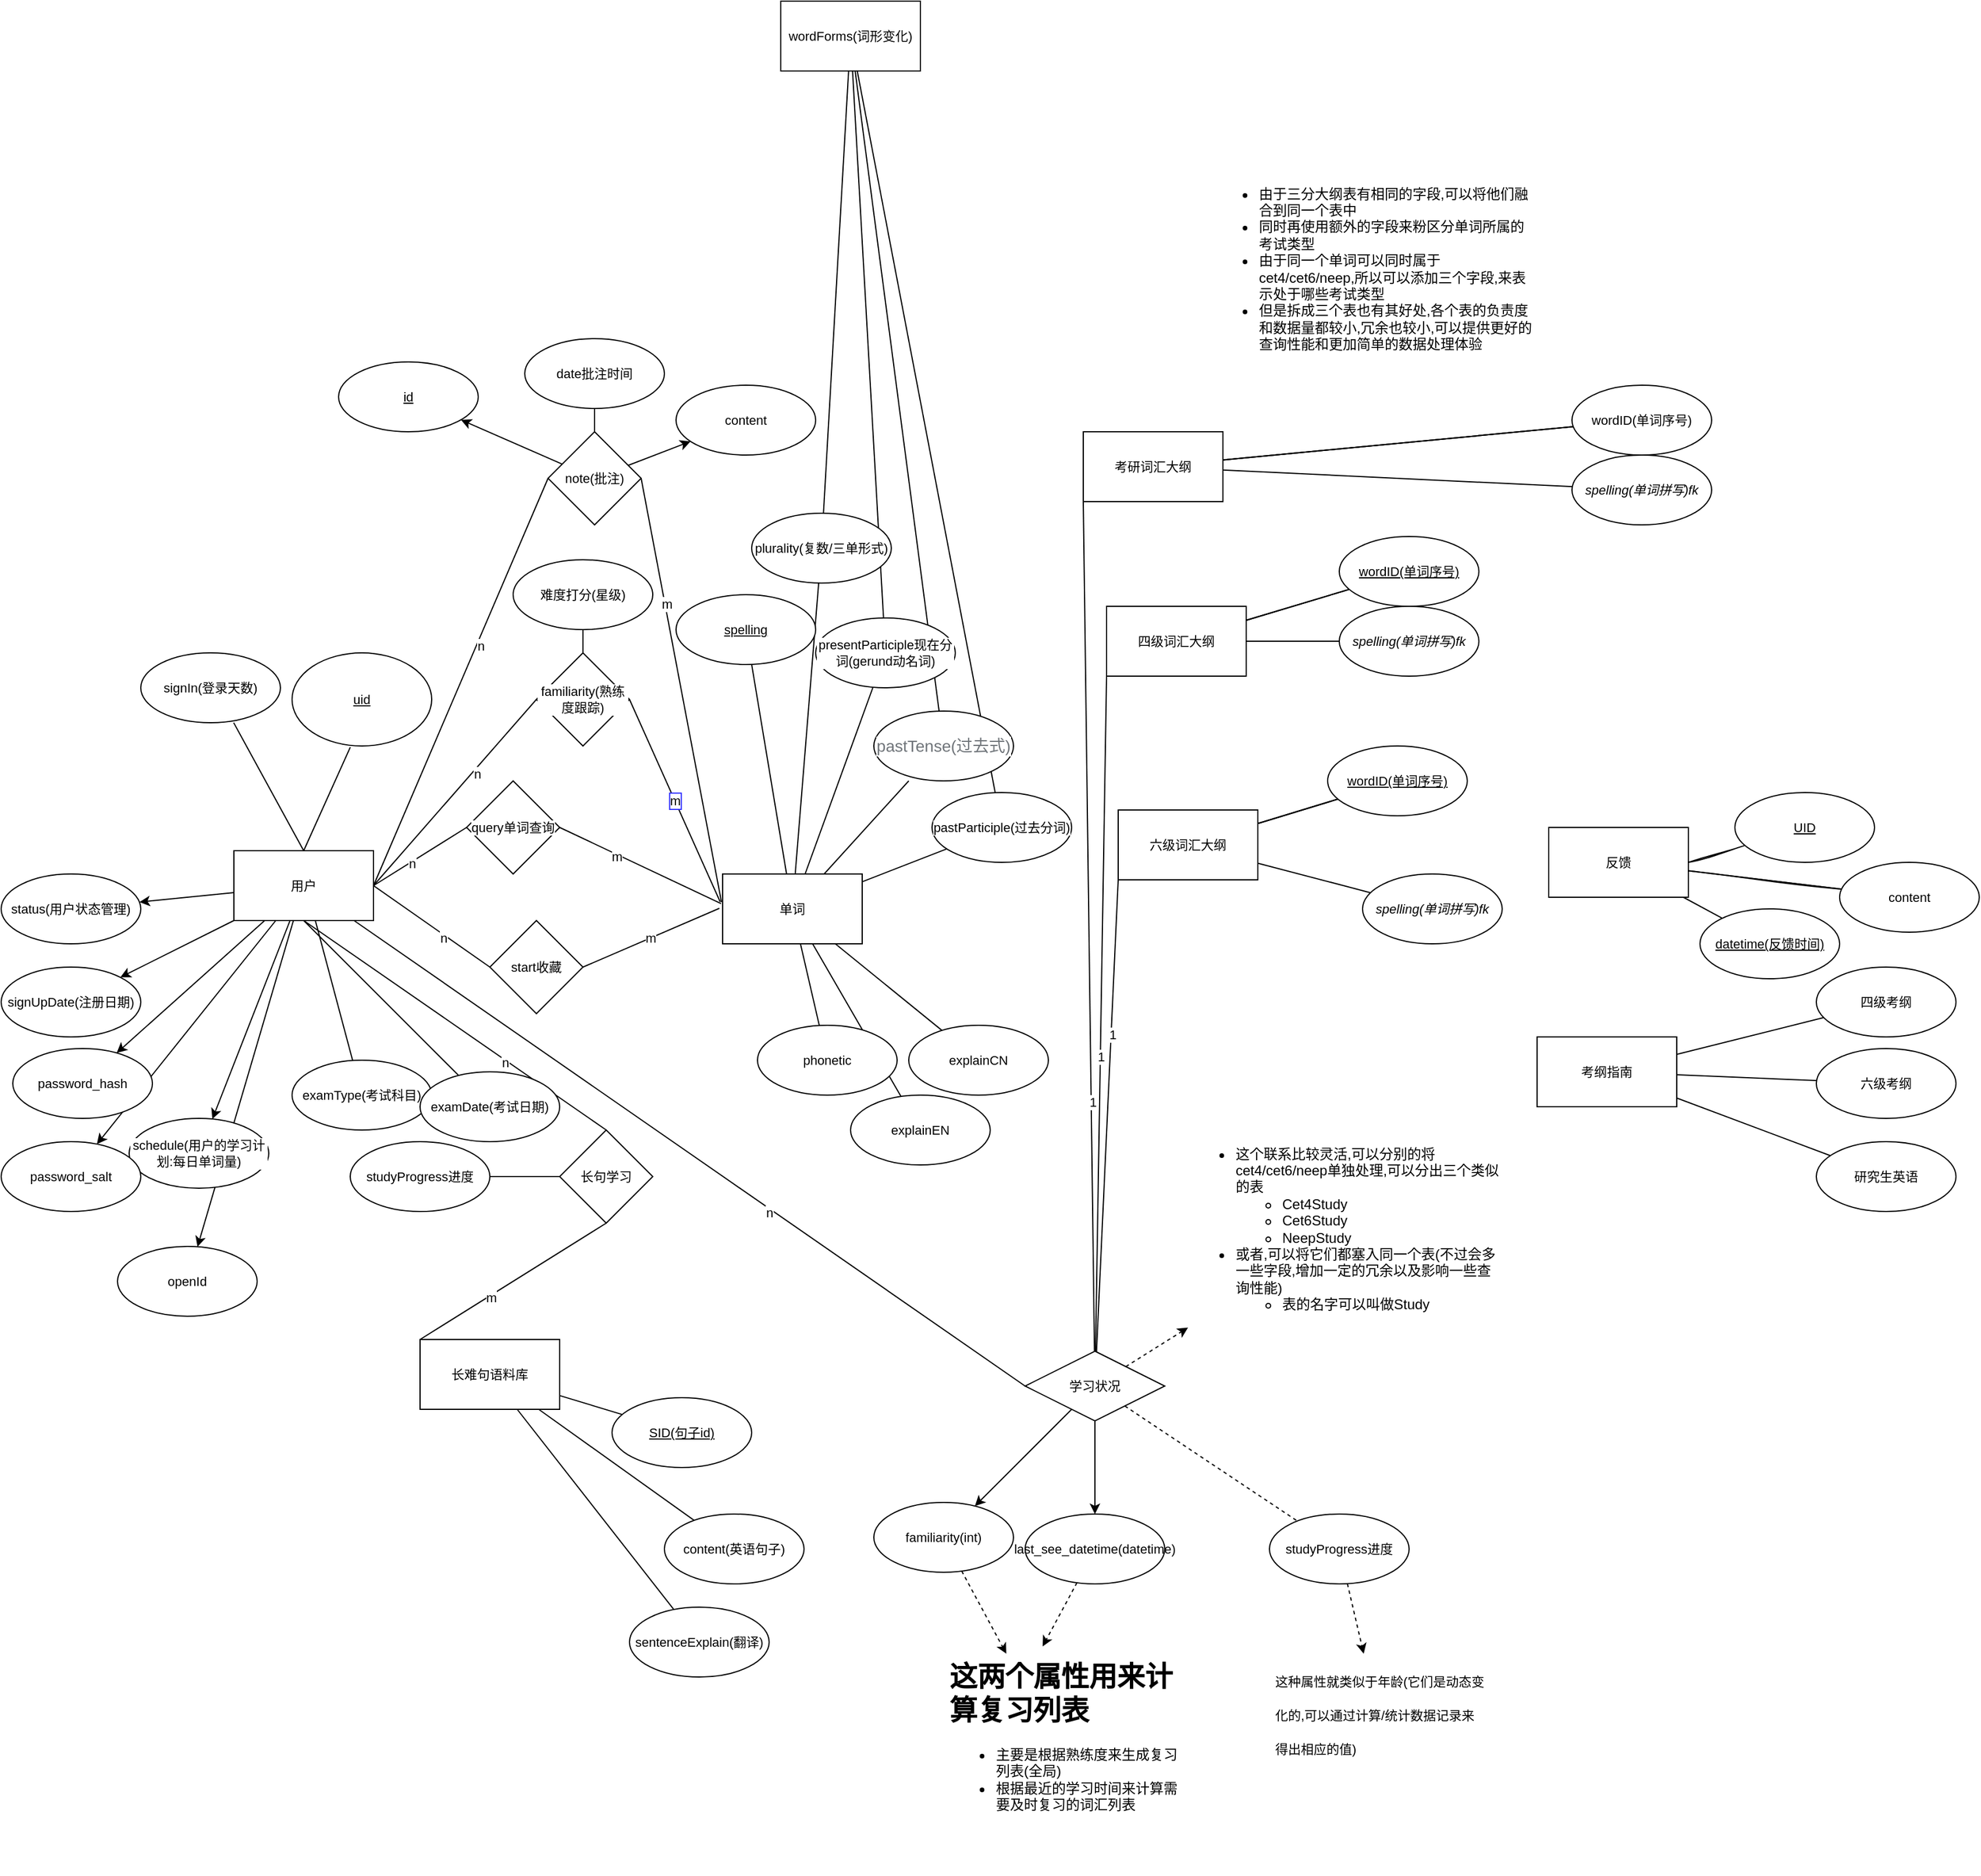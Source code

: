 <mxfile>
    <diagram id="wb8dv5j-11_bC70jpVk-" name="Page-1">
        <mxGraphModel dx="2226" dy="1882" grid="1" gridSize="10" guides="1" tooltips="1" connect="1" arrows="1" fold="1" page="1" pageScale="1" pageWidth="850" pageHeight="1100" math="0" shadow="0">
            <root>
                <mxCell id="0"/>
                <mxCell id="1" parent="0"/>
                <mxCell id="8" value="" style="edgeStyle=none;html=1;endArrow=none;endFill=0;sourcePerimeterSpacing=0;targetPerimeterSpacing=0;exitX=0.5;exitY=0;exitDx=0;exitDy=0;endSize=0;startSize=0;shadow=0;sketch=0;entryX=0.665;entryY=0.999;entryDx=0;entryDy=0;entryPerimeter=0;fillColor=default;rounded=0;" parent="1" source="2" target="7" edge="1">
                    <mxGeometry relative="1" as="geometry"/>
                </mxCell>
                <mxCell id="10" value="" style="edgeStyle=none;html=1;endArrow=none;endFill=0;sourcePerimeterSpacing=0;targetPerimeterSpacing=0;endSize=0;startSize=0;shadow=0;sketch=0;fillColor=default;rounded=0;" parent="1" target="9" edge="1">
                    <mxGeometry relative="1" as="geometry">
                        <mxPoint x="170" y="310" as="sourcePoint"/>
                    </mxGeometry>
                </mxCell>
                <mxCell id="13" value="" style="edgeStyle=none;html=1;endArrow=none;endFill=0;sourcePerimeterSpacing=0;targetPerimeterSpacing=0;endSize=0;startSize=0;shadow=0;sketch=0;exitX=0.5;exitY=1;exitDx=0;exitDy=0;fillColor=default;rounded=0;" parent="1" source="2" target="12" edge="1">
                    <mxGeometry relative="1" as="geometry"/>
                </mxCell>
                <mxCell id="34" value="" style="edgeStyle=none;html=1;endArrow=none;endFill=0;entryX=0;entryY=0.5;entryDx=0;entryDy=0;exitX=1;exitY=0.5;exitDx=0;exitDy=0;sourcePerimeterSpacing=0;targetPerimeterSpacing=0;endSize=0;startSize=0;shadow=0;sketch=0;fillColor=default;rounded=0;" parent="1" source="2" target="33" edge="1">
                    <mxGeometry relative="1" as="geometry"/>
                </mxCell>
                <mxCell id="40" value="n" style="edgeLabel;html=1;align=center;verticalAlign=middle;resizable=0;points=[];endArrow=none;rounded=0;strokeColor=default;endFill=0;sourcePerimeterSpacing=0;targetPerimeterSpacing=0;endSize=0;startSize=0;shadow=0;sketch=0;fillColor=default;" parent="34" vertex="1" connectable="0">
                    <mxGeometry x="0.217" y="-2" relative="1" as="geometry">
                        <mxPoint as="offset"/>
                    </mxGeometry>
                </mxCell>
                <mxCell id="36" style="edgeStyle=none;html=1;entryX=0;entryY=0.5;entryDx=0;entryDy=0;endArrow=none;endFill=0;exitX=1;exitY=0.5;exitDx=0;exitDy=0;sourcePerimeterSpacing=0;targetPerimeterSpacing=0;endSize=0;startSize=0;shadow=0;sketch=0;fillColor=default;rounded=0;" parent="1" source="2" target="4" edge="1">
                    <mxGeometry relative="1" as="geometry"/>
                </mxCell>
                <mxCell id="38" value="n" style="edgeLabel;html=1;align=center;verticalAlign=middle;resizable=0;points=[];endArrow=none;rounded=0;strokeColor=default;endFill=0;sourcePerimeterSpacing=0;targetPerimeterSpacing=0;endSize=0;startSize=0;shadow=0;sketch=0;fillColor=default;" parent="36" vertex="1" connectable="0">
                    <mxGeometry x="-0.203" y="-1" relative="1" as="geometry">
                        <mxPoint as="offset"/>
                    </mxGeometry>
                </mxCell>
                <mxCell id="54" value="" style="edgeStyle=none;html=1;endArrow=none;endFill=0;sourcePerimeterSpacing=0;targetPerimeterSpacing=0;endSize=0;startSize=0;shadow=0;sketch=0;exitX=0.5;exitY=1;exitDx=0;exitDy=0;fillColor=default;rounded=0;entryX=0.5;entryY=0;entryDx=0;entryDy=0;" parent="1" source="2" target="53" edge="1">
                    <mxGeometry relative="1" as="geometry">
                        <mxPoint x="400" y="480" as="targetPoint"/>
                    </mxGeometry>
                </mxCell>
                <mxCell id="76" value="n" style="edgeLabel;html=1;align=center;verticalAlign=middle;resizable=0;points=[];fontSize=11;fontFamily=Helvetica;fontColor=default;" parent="54" vertex="1" connectable="0">
                    <mxGeometry x="0.337" y="-2" relative="1" as="geometry">
                        <mxPoint as="offset"/>
                    </mxGeometry>
                </mxCell>
                <mxCell id="57" style="edgeStyle=none;html=1;endArrow=none;endFill=0;entryX=0;entryY=0.5;entryDx=0;entryDy=0;exitX=1;exitY=0.5;exitDx=0;exitDy=0;sourcePerimeterSpacing=0;targetPerimeterSpacing=0;endSize=0;startSize=0;shadow=0;sketch=0;fillColor=default;rounded=0;" parent="1" source="2" target="58" edge="1">
                    <mxGeometry relative="1" as="geometry">
                        <mxPoint x="410" y="140" as="targetPoint"/>
                    </mxGeometry>
                </mxCell>
                <mxCell id="66" value="n" style="edgeLabel;html=1;align=center;verticalAlign=middle;resizable=0;points=[];fontSize=11;fontFamily=Helvetica;fontColor=default;endArrow=none;rounded=0;strokeColor=default;endFill=0;sourcePerimeterSpacing=0;targetPerimeterSpacing=0;endSize=0;startSize=0;shadow=0;sketch=0;fillColor=default;" parent="57" vertex="1" connectable="0">
                    <mxGeometry x="0.232" y="-3" relative="1" as="geometry">
                        <mxPoint as="offset"/>
                    </mxGeometry>
                </mxCell>
                <mxCell id="98" style="edgeStyle=none;shape=connector;rounded=0;sketch=0;html=1;shadow=0;labelBackgroundColor=default;fontFamily=Helvetica;fontSize=11;fontColor=default;endArrow=none;endFill=0;startSize=0;endSize=0;sourcePerimeterSpacing=0;targetPerimeterSpacing=0;strokeColor=default;fillColor=default;entryX=0;entryY=0.5;entryDx=0;entryDy=0;" parent="1" source="2" target="GHGoszLTh95ESVHVcOyo-129" edge="1">
                    <mxGeometry relative="1" as="geometry">
                        <mxPoint x="770" y="700" as="targetPoint"/>
                    </mxGeometry>
                </mxCell>
                <mxCell id="99" value="n" style="edgeLabel;html=1;align=center;verticalAlign=middle;resizable=0;points=[];fontSize=11;fontFamily=Helvetica;fontColor=default;" parent="98" vertex="1" connectable="0">
                    <mxGeometry x="0.244" y="-3" relative="1" as="geometry">
                        <mxPoint as="offset"/>
                    </mxGeometry>
                </mxCell>
                <mxCell id="107" value="" style="edgeStyle=none;html=1;" parent="1" source="2" target="106" edge="1">
                    <mxGeometry relative="1" as="geometry"/>
                </mxCell>
                <mxCell id="128" value="" style="edgeStyle=none;html=1;" edge="1" parent="1" source="2" target="127">
                    <mxGeometry relative="1" as="geometry"/>
                </mxCell>
                <mxCell id="130" value="" style="edgeStyle=none;html=1;" edge="1" parent="1" source="2" target="129">
                    <mxGeometry relative="1" as="geometry"/>
                </mxCell>
                <mxCell id="132" value="" style="edgeStyle=none;html=1;" edge="1" parent="1" source="2" target="131">
                    <mxGeometry relative="1" as="geometry"/>
                </mxCell>
                <mxCell id="134" value="" style="edgeStyle=none;html=1;" edge="1" parent="1" source="2" target="133">
                    <mxGeometry relative="1" as="geometry"/>
                </mxCell>
                <mxCell id="136" value="" style="edgeStyle=none;html=1;" edge="1" parent="1" source="2" target="135">
                    <mxGeometry relative="1" as="geometry"/>
                </mxCell>
                <mxCell id="2" value="用户" style="rounded=0;whiteSpace=wrap;html=1;labelBackgroundColor=default;endArrow=none;fontSize=11;endFill=0;sourcePerimeterSpacing=0;targetPerimeterSpacing=0;endSize=0;startSize=0;shadow=0;sketch=0;" parent="1" vertex="1">
                    <mxGeometry x="100" y="250" width="120" height="60" as="geometry"/>
                </mxCell>
                <mxCell id="5" style="edgeStyle=none;html=1;entryX=0.5;entryY=0;entryDx=0;entryDy=0;endArrow=none;endFill=0;targetPerimeterSpacing=0;labelBorderColor=#3333FF;sourcePerimeterSpacing=0;exitX=0.417;exitY=1.013;exitDx=0;exitDy=0;exitPerimeter=0;endSize=0;startSize=0;shadow=0;sketch=0;fillColor=default;rounded=0;" parent="1" source="3" target="2" edge="1">
                    <mxGeometry relative="1" as="geometry">
                        <mxPoint x="229.998" y="139.996" as="sourcePoint"/>
                        <mxPoint x="178.86" y="245.28" as="targetPoint"/>
                    </mxGeometry>
                </mxCell>
                <mxCell id="3" value="&lt;u&gt;uid&lt;/u&gt;" style="ellipse;whiteSpace=wrap;html=1;labelBackgroundColor=default;endArrow=none;fontSize=11;rounded=0;endFill=0;sourcePerimeterSpacing=0;targetPerimeterSpacing=0;endSize=0;startSize=0;shadow=0;sketch=0;" parent="1" vertex="1">
                    <mxGeometry x="150" y="80" width="120" height="80" as="geometry"/>
                </mxCell>
                <mxCell id="4" value="query单词查询" style="rhombus;whiteSpace=wrap;html=1;labelBackgroundColor=default;endArrow=none;fontSize=11;rounded=0;endFill=0;sourcePerimeterSpacing=0;targetPerimeterSpacing=0;endSize=0;startSize=0;shadow=0;sketch=0;" parent="1" vertex="1">
                    <mxGeometry x="300" y="190" width="80" height="80" as="geometry"/>
                </mxCell>
                <mxCell id="7" value="signIn(登录天数)" style="ellipse;whiteSpace=wrap;html=1;rounded=0;labelBackgroundColor=default;endArrow=none;fontSize=11;endFill=0;sourcePerimeterSpacing=0;targetPerimeterSpacing=0;endSize=0;startSize=0;shadow=0;sketch=0;" parent="1" vertex="1">
                    <mxGeometry x="20" y="80" width="120" height="60" as="geometry"/>
                </mxCell>
                <mxCell id="9" value="examType(考试科目)" style="ellipse;whiteSpace=wrap;html=1;rounded=0;labelBackgroundColor=default;endArrow=none;fontSize=11;endFill=0;sourcePerimeterSpacing=0;targetPerimeterSpacing=0;endSize=0;startSize=0;shadow=0;sketch=0;" parent="1" vertex="1">
                    <mxGeometry x="150" y="430" width="120" height="60" as="geometry"/>
                </mxCell>
                <mxCell id="12" value="examDate(考试日期)" style="ellipse;whiteSpace=wrap;html=1;rounded=0;labelBackgroundColor=default;endArrow=none;fontSize=11;endFill=0;sourcePerimeterSpacing=0;targetPerimeterSpacing=0;endSize=0;startSize=0;shadow=0;sketch=0;" parent="1" vertex="1">
                    <mxGeometry x="260" y="440" width="120" height="60" as="geometry"/>
                </mxCell>
                <mxCell id="18" value="" style="edgeStyle=none;html=1;endArrow=none;endFill=0;sourcePerimeterSpacing=0;targetPerimeterSpacing=0;endSize=0;startSize=0;shadow=0;sketch=0;fillColor=default;rounded=0;" parent="1" source="16" target="17" edge="1">
                    <mxGeometry relative="1" as="geometry"/>
                </mxCell>
                <mxCell id="20" value="" style="edgeStyle=none;html=1;endArrow=none;endFill=0;sourcePerimeterSpacing=0;targetPerimeterSpacing=0;endSize=0;startSize=0;shadow=0;sketch=0;fillColor=default;rounded=0;" parent="1" source="16" target="19" edge="1">
                    <mxGeometry relative="1" as="geometry"/>
                </mxCell>
                <mxCell id="22" value="" style="edgeStyle=none;html=1;endArrow=none;endFill=0;sourcePerimeterSpacing=0;targetPerimeterSpacing=0;endSize=0;startSize=0;shadow=0;sketch=0;fillColor=default;rounded=0;" parent="1" source="16" target="21" edge="1">
                    <mxGeometry relative="1" as="geometry"/>
                </mxCell>
                <mxCell id="35" value="m" style="edgeStyle=none;html=1;endArrow=none;endFill=0;entryX=1;entryY=0.5;entryDx=0;entryDy=0;exitX=-0.023;exitY=0.492;exitDx=0;exitDy=0;sourcePerimeterSpacing=0;targetPerimeterSpacing=0;exitPerimeter=0;endSize=0;startSize=0;shadow=0;sketch=0;fillColor=default;rounded=0;" parent="1" source="16" target="33" edge="1">
                    <mxGeometry relative="1" as="geometry">
                        <mxPoint x="410" y="290" as="targetPoint"/>
                    </mxGeometry>
                </mxCell>
                <mxCell id="37" style="edgeStyle=none;html=1;entryX=1;entryY=0.5;entryDx=0;entryDy=0;endArrow=none;endFill=0;targetPerimeterSpacing=0;sourcePerimeterSpacing=0;exitX=-0.011;exitY=0.424;exitDx=0;exitDy=0;exitPerimeter=0;endSize=0;startSize=0;shadow=0;sketch=0;jumpSize=0;fillColor=default;rounded=0;" parent="1" source="16" target="4" edge="1">
                    <mxGeometry relative="1" as="geometry">
                        <mxPoint x="550" y="290" as="sourcePoint"/>
                    </mxGeometry>
                </mxCell>
                <mxCell id="39" value="m" style="edgeLabel;html=1;align=center;verticalAlign=middle;resizable=0;points=[];endArrow=none;rounded=0;strokeColor=default;endFill=0;sourcePerimeterSpacing=0;targetPerimeterSpacing=0;endSize=0;startSize=0;shadow=0;sketch=0;fillColor=default;" parent="37" vertex="1" connectable="0">
                    <mxGeometry x="0.3" y="1" relative="1" as="geometry">
                        <mxPoint y="1" as="offset"/>
                    </mxGeometry>
                </mxCell>
                <mxCell id="83" value="" style="edgeStyle=none;shape=connector;rounded=0;sketch=0;html=1;shadow=0;labelBackgroundColor=default;fontFamily=Helvetica;fontSize=11;fontColor=default;endArrow=none;endFill=0;startSize=0;endSize=0;sourcePerimeterSpacing=0;targetPerimeterSpacing=0;strokeColor=default;fillColor=default;" parent="1" source="16" target="82" edge="1">
                    <mxGeometry relative="1" as="geometry"/>
                </mxCell>
                <mxCell id="93" style="edgeStyle=none;shape=connector;rounded=0;sketch=0;html=1;shadow=0;labelBackgroundColor=default;fontFamily=Helvetica;fontSize=11;fontColor=default;endArrow=none;endFill=0;startSize=0;endSize=0;sourcePerimeterSpacing=0;targetPerimeterSpacing=0;strokeColor=default;fillColor=default;" parent="1" source="16" target="85" edge="1">
                    <mxGeometry relative="1" as="geometry"/>
                </mxCell>
                <mxCell id="95" style="edgeStyle=none;shape=connector;rounded=0;sketch=0;html=1;shadow=0;labelBackgroundColor=default;fontFamily=Helvetica;fontSize=11;fontColor=default;endArrow=none;endFill=0;startSize=0;endSize=0;sourcePerimeterSpacing=0;targetPerimeterSpacing=0;strokeColor=default;fillColor=default;" parent="1" source="16" target="87" edge="1">
                    <mxGeometry relative="1" as="geometry"/>
                </mxCell>
                <mxCell id="96" style="edgeStyle=none;shape=connector;rounded=0;sketch=0;html=1;entryX=0.25;entryY=1;entryDx=0;entryDy=0;entryPerimeter=0;shadow=0;labelBackgroundColor=default;fontFamily=Helvetica;fontSize=11;fontColor=default;endArrow=none;endFill=0;startSize=0;endSize=0;sourcePerimeterSpacing=0;targetPerimeterSpacing=0;strokeColor=default;fillColor=default;" parent="1" source="16" target="89" edge="1">
                    <mxGeometry relative="1" as="geometry"/>
                </mxCell>
                <mxCell id="97" style="edgeStyle=none;shape=connector;rounded=0;sketch=0;html=1;shadow=0;labelBackgroundColor=default;fontFamily=Helvetica;fontSize=11;fontColor=default;endArrow=none;endFill=0;startSize=0;endSize=0;sourcePerimeterSpacing=0;targetPerimeterSpacing=0;strokeColor=default;fillColor=default;" parent="1" source="16" target="91" edge="1">
                    <mxGeometry relative="1" as="geometry"/>
                </mxCell>
                <mxCell id="16" value="单词" style="rounded=0;whiteSpace=wrap;html=1;labelBackgroundColor=default;endArrow=none;fontSize=11;endFill=0;sourcePerimeterSpacing=0;targetPerimeterSpacing=0;endSize=0;startSize=0;shadow=0;sketch=0;" parent="1" vertex="1">
                    <mxGeometry x="520" y="270" width="120" height="60" as="geometry"/>
                </mxCell>
                <mxCell id="17" value="phonetic" style="ellipse;whiteSpace=wrap;html=1;rounded=0;labelBackgroundColor=default;endArrow=none;fontSize=11;endFill=0;sourcePerimeterSpacing=0;targetPerimeterSpacing=0;endSize=0;startSize=0;shadow=0;sketch=0;" parent="1" vertex="1">
                    <mxGeometry x="550" y="400" width="120" height="60" as="geometry"/>
                </mxCell>
                <mxCell id="19" value="&lt;u&gt;spelling&lt;/u&gt;" style="ellipse;whiteSpace=wrap;html=1;rounded=0;labelBackgroundColor=default;endArrow=none;fontSize=11;endFill=0;sourcePerimeterSpacing=0;targetPerimeterSpacing=0;endSize=0;startSize=0;shadow=0;sketch=0;" parent="1" vertex="1">
                    <mxGeometry x="480" y="30" width="120" height="60" as="geometry"/>
                </mxCell>
                <mxCell id="21" value="explainCN" style="ellipse;whiteSpace=wrap;html=1;rounded=0;labelBackgroundColor=default;endArrow=none;fontSize=11;endFill=0;sourcePerimeterSpacing=0;targetPerimeterSpacing=0;endSize=0;startSize=0;shadow=0;sketch=0;" parent="1" vertex="1">
                    <mxGeometry x="680" y="400" width="120" height="60" as="geometry"/>
                </mxCell>
                <mxCell id="86" value="" style="edgeStyle=none;shape=connector;rounded=0;sketch=0;html=1;shadow=0;labelBackgroundColor=default;fontFamily=Helvetica;fontSize=11;fontColor=default;endArrow=none;endFill=0;startSize=0;endSize=0;sourcePerimeterSpacing=0;targetPerimeterSpacing=0;strokeColor=default;fillColor=default;" parent="1" source="23" target="85" edge="1">
                    <mxGeometry relative="1" as="geometry"/>
                </mxCell>
                <mxCell id="88" value="" style="edgeStyle=none;shape=connector;rounded=0;sketch=0;html=1;shadow=0;labelBackgroundColor=default;fontFamily=Helvetica;fontSize=11;fontColor=default;endArrow=none;endFill=0;startSize=0;endSize=0;sourcePerimeterSpacing=0;targetPerimeterSpacing=0;strokeColor=default;fillColor=default;" parent="1" source="23" target="87" edge="1">
                    <mxGeometry relative="1" as="geometry"/>
                </mxCell>
                <mxCell id="90" value="" style="edgeStyle=none;shape=connector;rounded=0;sketch=0;html=1;shadow=0;labelBackgroundColor=default;fontFamily=Helvetica;fontSize=11;fontColor=default;endArrow=none;endFill=0;startSize=0;endSize=0;sourcePerimeterSpacing=0;targetPerimeterSpacing=0;strokeColor=default;fillColor=default;" parent="1" source="23" target="89" edge="1">
                    <mxGeometry relative="1" as="geometry"/>
                </mxCell>
                <mxCell id="92" value="" style="edgeStyle=none;shape=connector;rounded=0;sketch=0;html=1;shadow=0;labelBackgroundColor=default;fontFamily=Helvetica;fontSize=11;fontColor=default;endArrow=none;endFill=0;startSize=0;endSize=0;sourcePerimeterSpacing=0;targetPerimeterSpacing=0;strokeColor=default;fillColor=default;" parent="1" source="23" target="91" edge="1">
                    <mxGeometry relative="1" as="geometry"/>
                </mxCell>
                <mxCell id="23" value="wordForms(词形变化)" style="whiteSpace=wrap;html=1;rounded=0;labelBackgroundColor=default;endArrow=none;fontSize=11;endFill=0;sourcePerimeterSpacing=0;targetPerimeterSpacing=0;endSize=0;startSize=0;shadow=0;sketch=0;" parent="1" vertex="1">
                    <mxGeometry x="570" y="-480" width="120" height="60" as="geometry"/>
                </mxCell>
                <mxCell id="33" value="start收藏" style="rhombus;whiteSpace=wrap;html=1;rounded=0;labelBackgroundColor=default;endArrow=none;fontSize=11;endFill=0;sourcePerimeterSpacing=0;targetPerimeterSpacing=0;endSize=0;startSize=0;shadow=0;sketch=0;" parent="1" vertex="1">
                    <mxGeometry x="320" y="310" width="80" height="80" as="geometry"/>
                </mxCell>
                <mxCell id="47" value="" style="edgeStyle=none;html=1;endArrow=none;endFill=0;sourcePerimeterSpacing=0;targetPerimeterSpacing=0;endSize=0;startSize=0;shadow=0;sketch=0;fillColor=default;rounded=0;" parent="1" source="44" target="46" edge="1">
                    <mxGeometry relative="1" as="geometry"/>
                </mxCell>
                <mxCell id="50" value="" style="edgeStyle=none;html=1;endArrow=none;endFill=0;sourcePerimeterSpacing=0;targetPerimeterSpacing=0;endSize=0;startSize=0;shadow=0;sketch=0;fillColor=default;rounded=0;" parent="1" source="44" target="49" edge="1">
                    <mxGeometry relative="1" as="geometry"/>
                </mxCell>
                <mxCell id="52" value="" style="edgeStyle=none;html=1;endArrow=none;endFill=0;sourcePerimeterSpacing=0;targetPerimeterSpacing=0;endSize=0;startSize=0;shadow=0;sketch=0;fillColor=default;rounded=0;" parent="1" source="44" target="51" edge="1">
                    <mxGeometry relative="1" as="geometry"/>
                </mxCell>
                <mxCell id="44" value="长难句语料库" style="rounded=0;whiteSpace=wrap;html=1;labelBackgroundColor=default;endArrow=none;fontSize=11;endFill=0;sourcePerimeterSpacing=0;targetPerimeterSpacing=0;endSize=0;startSize=0;shadow=0;sketch=0;" parent="1" vertex="1">
                    <mxGeometry x="260" y="670" width="120" height="60" as="geometry"/>
                </mxCell>
                <mxCell id="46" value="content(英语句子)" style="ellipse;whiteSpace=wrap;html=1;rounded=0;labelBackgroundColor=default;endArrow=none;fontSize=11;endFill=0;sourcePerimeterSpacing=0;targetPerimeterSpacing=0;endSize=0;startSize=0;shadow=0;sketch=0;" parent="1" vertex="1">
                    <mxGeometry x="470" y="820" width="120" height="60" as="geometry"/>
                </mxCell>
                <mxCell id="49" value="sentenceExplain(翻译)" style="ellipse;whiteSpace=wrap;html=1;rounded=0;labelBackgroundColor=default;endArrow=none;fontSize=11;endFill=0;sourcePerimeterSpacing=0;targetPerimeterSpacing=0;endSize=0;startSize=0;shadow=0;sketch=0;" parent="1" vertex="1">
                    <mxGeometry x="440" y="900" width="120" height="60" as="geometry"/>
                </mxCell>
                <mxCell id="51" value="&lt;u&gt;SID(句子id)&lt;/u&gt;" style="ellipse;whiteSpace=wrap;html=1;rounded=0;labelBackgroundColor=default;endArrow=none;fontSize=11;endFill=0;sourcePerimeterSpacing=0;targetPerimeterSpacing=0;endSize=0;startSize=0;shadow=0;sketch=0;" parent="1" vertex="1">
                    <mxGeometry x="425" y="720" width="120" height="60" as="geometry"/>
                </mxCell>
                <mxCell id="55" style="edgeStyle=none;html=1;entryX=0;entryY=0;entryDx=0;entryDy=0;exitX=0.5;exitY=1;exitDx=0;exitDy=0;endArrow=none;endFill=0;sourcePerimeterSpacing=0;targetPerimeterSpacing=0;endSize=0;startSize=0;shadow=0;sketch=0;fillColor=default;rounded=0;" parent="1" source="53" target="44" edge="1">
                    <mxGeometry relative="1" as="geometry"/>
                </mxCell>
                <mxCell id="77" value="m" style="edgeLabel;html=1;align=center;verticalAlign=middle;resizable=0;points=[];fontSize=11;fontFamily=Helvetica;fontColor=default;" parent="55" vertex="1" connectable="0">
                    <mxGeometry x="0.251" y="1" relative="1" as="geometry">
                        <mxPoint as="offset"/>
                    </mxGeometry>
                </mxCell>
                <mxCell id="75" value="" style="edgeStyle=none;html=1;endArrow=none;rounded=0;sketch=0;shadow=0;endFill=0;startSize=0;endSize=0;sourcePerimeterSpacing=0;targetPerimeterSpacing=0;fillColor=default;" parent="1" source="53" target="74" edge="1">
                    <mxGeometry relative="1" as="geometry"/>
                </mxCell>
                <mxCell id="53" value="长句学习" style="rhombus;whiteSpace=wrap;html=1;rounded=0;rotation=0;labelBackgroundColor=default;endArrow=none;fontSize=11;endFill=0;sourcePerimeterSpacing=0;targetPerimeterSpacing=0;endSize=0;startSize=0;shadow=0;sketch=0;" parent="1" vertex="1">
                    <mxGeometry x="380" y="490" width="80" height="80" as="geometry"/>
                </mxCell>
                <mxCell id="61" value="m" style="edgeStyle=none;html=1;entryX=-0.017;entryY=0.4;entryDx=0;entryDy=0;labelBorderColor=#3333FF;targetPerimeterSpacing=0;endArrow=none;endFill=0;sourcePerimeterSpacing=0;exitX=1;exitY=0.5;exitDx=0;exitDy=0;entryPerimeter=0;endSize=0;startSize=0;shadow=0;sketch=0;fillColor=default;rounded=0;" parent="1" source="58" target="16" edge="1">
                    <mxGeometry relative="1" as="geometry">
                        <mxPoint x="500" y="150" as="sourcePoint"/>
                    </mxGeometry>
                </mxCell>
                <mxCell id="GHGoszLTh95ESVHVcOyo-97" value="" style="edgeStyle=none;shape=connector;rounded=0;sketch=0;html=1;shadow=0;labelBackgroundColor=default;fontFamily=Helvetica;fontSize=11;fontColor=default;endArrow=none;endFill=0;startSize=0;endSize=0;sourcePerimeterSpacing=0;targetPerimeterSpacing=0;strokeColor=default;fillColor=default;" parent="1" source="58" target="GHGoszLTh95ESVHVcOyo-96" edge="1">
                    <mxGeometry relative="1" as="geometry"/>
                </mxCell>
                <mxCell id="58" value="familiarity(熟练度跟踪)" style="rhombus;whiteSpace=wrap;html=1;labelBackgroundColor=default;endArrow=none;fontSize=11;rounded=0;endFill=0;sourcePerimeterSpacing=0;targetPerimeterSpacing=0;endSize=0;startSize=0;shadow=0;sketch=0;" parent="1" vertex="1">
                    <mxGeometry x="360" y="80" width="80" height="80" as="geometry"/>
                </mxCell>
                <mxCell id="70" style="edgeStyle=none;shape=connector;rounded=0;html=1;labelBackgroundColor=default;fontFamily=Helvetica;fontSize=11;fontColor=default;endArrow=none;endFill=0;sourcePerimeterSpacing=0;targetPerimeterSpacing=0;strokeColor=default;exitX=0;exitY=0.5;exitDx=0;exitDy=0;endSize=0;startSize=0;shadow=0;sketch=0;fillColor=default;entryX=1;entryY=0.5;entryDx=0;entryDy=0;" parent="1" source="69" edge="1" target="2">
                    <mxGeometry relative="1" as="geometry">
                        <mxPoint x="230" y="280" as="targetPoint"/>
                    </mxGeometry>
                </mxCell>
                <mxCell id="72" value="n" style="edgeLabel;html=1;align=center;verticalAlign=middle;resizable=0;points=[];fontSize=11;fontFamily=Helvetica;fontColor=default;endArrow=none;rounded=0;strokeColor=default;endFill=0;sourcePerimeterSpacing=0;targetPerimeterSpacing=0;endSize=0;startSize=0;shadow=0;sketch=0;fillColor=default;" parent="70" vertex="1" connectable="0">
                    <mxGeometry x="-0.187" y="3" relative="1" as="geometry">
                        <mxPoint as="offset"/>
                    </mxGeometry>
                </mxCell>
                <mxCell id="71" style="edgeStyle=none;shape=connector;rounded=0;html=1;labelBackgroundColor=default;fontFamily=Helvetica;fontSize=11;fontColor=default;endArrow=none;endFill=0;sourcePerimeterSpacing=0;targetPerimeterSpacing=0;strokeColor=default;exitX=1;exitY=0.5;exitDx=0;exitDy=0;entryX=-0.008;entryY=0.402;entryDx=0;entryDy=0;entryPerimeter=0;endSize=0;startSize=0;shadow=0;sketch=0;fillColor=default;" parent="1" source="69" target="16" edge="1">
                    <mxGeometry relative="1" as="geometry">
                        <mxPoint x="540" y="260" as="targetPoint"/>
                    </mxGeometry>
                </mxCell>
                <mxCell id="73" value="m" style="edgeLabel;html=1;align=center;verticalAlign=middle;resizable=0;points=[];fontSize=11;fontFamily=Helvetica;fontColor=default;endArrow=none;rounded=0;strokeColor=default;endFill=0;sourcePerimeterSpacing=0;targetPerimeterSpacing=0;endSize=0;startSize=0;shadow=0;sketch=0;fillColor=default;" parent="71" vertex="1" connectable="0">
                    <mxGeometry x="-0.409" y="1" relative="1" as="geometry">
                        <mxPoint as="offset"/>
                    </mxGeometry>
                </mxCell>
                <mxCell id="GHGoszLTh95ESVHVcOyo-95" value="" style="edgeStyle=none;shape=connector;rounded=0;sketch=0;html=1;shadow=0;labelBackgroundColor=default;fontFamily=Helvetica;fontSize=11;fontColor=default;endArrow=none;endFill=0;startSize=0;endSize=0;sourcePerimeterSpacing=0;targetPerimeterSpacing=0;strokeColor=default;fillColor=default;" parent="1" source="69" target="GHGoszLTh95ESVHVcOyo-94" edge="1">
                    <mxGeometry relative="1" as="geometry"/>
                </mxCell>
                <mxCell id="138" value="" style="edgeStyle=none;html=1;" edge="1" parent="1" source="69" target="137">
                    <mxGeometry relative="1" as="geometry"/>
                </mxCell>
                <mxCell id="140" value="" style="edgeStyle=none;html=1;" edge="1" parent="1" source="69" target="139">
                    <mxGeometry relative="1" as="geometry"/>
                </mxCell>
                <mxCell id="69" value="note(批注)" style="rhombus;whiteSpace=wrap;html=1;fontFamily=Helvetica;fontSize=11;fontColor=default;labelBackgroundColor=default;endArrow=none;rounded=0;endFill=0;sourcePerimeterSpacing=0;targetPerimeterSpacing=0;endSize=0;startSize=0;shadow=0;sketch=0;" parent="1" vertex="1">
                    <mxGeometry x="370" y="-110" width="80" height="80" as="geometry"/>
                </mxCell>
                <mxCell id="zD9quAuFOcnPNEFDz5vu-77" value="" style="edgeStyle=none;shape=connector;rounded=0;html=1;labelBackgroundColor=default;fontFamily=Helvetica;fontSize=11;fontColor=default;endArrow=none;endFill=0;sourcePerimeterSpacing=0;targetPerimeterSpacing=0;strokeColor=default;endSize=0;startSize=0;shadow=0;sketch=0;fillColor=default;" parent="1" source="zD9quAuFOcnPNEFDz5vu-74" target="zD9quAuFOcnPNEFDz5vu-76" edge="1">
                    <mxGeometry relative="1" as="geometry"/>
                </mxCell>
                <mxCell id="GHGoszLTh95ESVHVcOyo-78" value="" style="edgeStyle=none;shape=connector;rounded=0;html=1;labelBackgroundColor=default;fontFamily=Helvetica;fontSize=11;fontColor=default;endArrow=none;endFill=0;sourcePerimeterSpacing=0;targetPerimeterSpacing=0;strokeColor=default;endSize=0;startSize=0;shadow=0;sketch=0;fillColor=default;" parent="1" source="zD9quAuFOcnPNEFDz5vu-74" target="GHGoszLTh95ESVHVcOyo-77" edge="1">
                    <mxGeometry relative="1" as="geometry"/>
                </mxCell>
                <mxCell id="GHGoszLTh95ESVHVcOyo-80" value="" style="edgeStyle=none;shape=connector;rounded=0;html=1;labelBackgroundColor=default;fontFamily=Helvetica;fontSize=11;fontColor=default;endArrow=none;endFill=0;sourcePerimeterSpacing=0;targetPerimeterSpacing=0;strokeColor=default;endSize=0;startSize=0;shadow=0;sketch=0;fillColor=default;" parent="1" source="zD9quAuFOcnPNEFDz5vu-74" target="GHGoszLTh95ESVHVcOyo-79" edge="1">
                    <mxGeometry relative="1" as="geometry"/>
                </mxCell>
                <mxCell id="zD9quAuFOcnPNEFDz5vu-74" value="考纲指南" style="rounded=0;whiteSpace=wrap;html=1;fontFamily=Helvetica;fontSize=11;fontColor=default;labelBackgroundColor=default;endArrow=none;endFill=0;sourcePerimeterSpacing=0;targetPerimeterSpacing=0;endSize=0;startSize=0;shadow=0;sketch=0;" parent="1" vertex="1">
                    <mxGeometry x="1220" y="410" width="120" height="60" as="geometry"/>
                </mxCell>
                <mxCell id="zD9quAuFOcnPNEFDz5vu-76" value="四级考纲" style="ellipse;whiteSpace=wrap;html=1;fontSize=11;rounded=0;labelBackgroundColor=default;endArrow=none;endFill=0;sourcePerimeterSpacing=0;targetPerimeterSpacing=0;endSize=0;startSize=0;shadow=0;sketch=0;" parent="1" vertex="1">
                    <mxGeometry x="1460" y="350" width="120" height="60" as="geometry"/>
                </mxCell>
                <mxCell id="GHGoszLTh95ESVHVcOyo-77" value="六级考纲" style="ellipse;whiteSpace=wrap;html=1;fontSize=11;rounded=0;labelBackgroundColor=default;endArrow=none;endFill=0;sourcePerimeterSpacing=0;targetPerimeterSpacing=0;endSize=0;startSize=0;shadow=0;sketch=0;" parent="1" vertex="1">
                    <mxGeometry x="1460" y="420" width="120" height="60" as="geometry"/>
                </mxCell>
                <mxCell id="GHGoszLTh95ESVHVcOyo-79" value="研究生英语" style="ellipse;whiteSpace=wrap;html=1;fontSize=11;rounded=0;labelBackgroundColor=default;endArrow=none;endFill=0;sourcePerimeterSpacing=0;targetPerimeterSpacing=0;endSize=0;startSize=0;shadow=0;sketch=0;" parent="1" vertex="1">
                    <mxGeometry x="1460" y="500" width="120" height="60" as="geometry"/>
                </mxCell>
                <mxCell id="GHGoszLTh95ESVHVcOyo-89" value="" style="edgeStyle=none;shape=connector;rounded=1;sketch=1;jumpSize=0;html=1;shadow=0;labelBackgroundColor=default;fontFamily=Helvetica;fontSize=11;fontColor=default;endArrow=none;endFill=0;startSize=0;endSize=0;sourcePerimeterSpacing=0;targetPerimeterSpacing=0;strokeColor=default;exitX=1;exitY=0.5;exitDx=0;exitDy=0;" parent="1" source="GHGoszLTh95ESVHVcOyo-86" target="GHGoszLTh95ESVHVcOyo-88" edge="1">
                    <mxGeometry relative="1" as="geometry"/>
                </mxCell>
                <mxCell id="GHGoszLTh95ESVHVcOyo-91" value="" style="edgeStyle=none;shape=connector;rounded=1;sketch=1;jumpSize=0;html=1;shadow=0;labelBackgroundColor=default;fontFamily=Helvetica;fontSize=11;fontColor=default;endArrow=none;endFill=0;startSize=0;endSize=0;sourcePerimeterSpacing=0;targetPerimeterSpacing=0;strokeColor=default;" parent="1" source="GHGoszLTh95ESVHVcOyo-86" target="GHGoszLTh95ESVHVcOyo-90" edge="1">
                    <mxGeometry relative="1" as="geometry"/>
                </mxCell>
                <mxCell id="GHGoszLTh95ESVHVcOyo-112" value="" style="edgeStyle=none;shape=connector;rounded=0;sketch=0;html=1;shadow=0;labelBackgroundColor=default;fontFamily=Helvetica;fontSize=11;fontColor=default;endArrow=none;endFill=0;startSize=0;endSize=0;sourcePerimeterSpacing=0;targetPerimeterSpacing=0;strokeColor=default;fillColor=default;" parent="1" source="GHGoszLTh95ESVHVcOyo-86" target="GHGoszLTh95ESVHVcOyo-90" edge="1">
                    <mxGeometry relative="1" as="geometry"/>
                </mxCell>
                <mxCell id="GHGoszLTh95ESVHVcOyo-114" value="" style="edgeStyle=none;shape=connector;rounded=0;sketch=0;html=1;shadow=0;labelBackgroundColor=default;fontFamily=Helvetica;fontSize=11;fontColor=default;endArrow=none;endFill=0;startSize=0;endSize=0;sourcePerimeterSpacing=0;targetPerimeterSpacing=0;strokeColor=default;fillColor=default;" parent="1" source="GHGoszLTh95ESVHVcOyo-86" target="GHGoszLTh95ESVHVcOyo-113" edge="1">
                    <mxGeometry relative="1" as="geometry"/>
                </mxCell>
                <mxCell id="GHGoszLTh95ESVHVcOyo-86" value="反馈" style="rounded=0;whiteSpace=wrap;html=1;fontFamily=Helvetica;fontSize=11;fontColor=default;" parent="1" vertex="1">
                    <mxGeometry x="1230" y="230" width="120" height="60" as="geometry"/>
                </mxCell>
                <mxCell id="GHGoszLTh95ESVHVcOyo-88" value="&lt;u&gt;UID&lt;/u&gt;" style="ellipse;whiteSpace=wrap;html=1;fontSize=11;rounded=0;" parent="1" vertex="1">
                    <mxGeometry x="1390" y="200" width="120" height="60" as="geometry"/>
                </mxCell>
                <mxCell id="GHGoszLTh95ESVHVcOyo-90" value="content" style="ellipse;whiteSpace=wrap;html=1;fontSize=11;rounded=0;" parent="1" vertex="1">
                    <mxGeometry x="1480" y="260" width="120" height="60" as="geometry"/>
                </mxCell>
                <mxCell id="GHGoszLTh95ESVHVcOyo-94" value="date批注时间" style="ellipse;whiteSpace=wrap;html=1;fontSize=11;labelBackgroundColor=default;endArrow=none;rounded=0;endFill=0;sourcePerimeterSpacing=0;targetPerimeterSpacing=0;endSize=0;startSize=0;shadow=0;sketch=0;" parent="1" vertex="1">
                    <mxGeometry x="350" y="-190" width="120" height="60" as="geometry"/>
                </mxCell>
                <mxCell id="GHGoszLTh95ESVHVcOyo-96" value="难度打分(星级)" style="ellipse;whiteSpace=wrap;html=1;fontSize=11;labelBackgroundColor=default;endArrow=none;rounded=0;endFill=0;sourcePerimeterSpacing=0;targetPerimeterSpacing=0;endSize=0;startSize=0;shadow=0;sketch=0;" parent="1" vertex="1">
                    <mxGeometry x="340" width="120" height="60" as="geometry"/>
                </mxCell>
                <mxCell id="GHGoszLTh95ESVHVcOyo-104" value="" style="edgeStyle=none;shape=connector;rounded=0;sketch=0;html=1;shadow=0;labelBackgroundColor=default;fontFamily=Helvetica;fontSize=11;fontColor=default;endArrow=none;endFill=0;startSize=0;endSize=0;sourcePerimeterSpacing=0;targetPerimeterSpacing=0;strokeColor=default;fillColor=default;" parent="1" source="GHGoszLTh95ESVHVcOyo-101" target="GHGoszLTh95ESVHVcOyo-103" edge="1">
                    <mxGeometry relative="1" as="geometry"/>
                </mxCell>
                <mxCell id="GHGoszLTh95ESVHVcOyo-105" value="" style="edgeStyle=none;shape=connector;rounded=0;sketch=0;html=1;shadow=0;labelBackgroundColor=default;fontFamily=Helvetica;fontSize=11;fontColor=default;endArrow=none;endFill=0;startSize=0;endSize=0;sourcePerimeterSpacing=0;targetPerimeterSpacing=0;strokeColor=default;fillColor=default;" parent="1" source="GHGoszLTh95ESVHVcOyo-101" target="GHGoszLTh95ESVHVcOyo-103" edge="1">
                    <mxGeometry relative="1" as="geometry"/>
                </mxCell>
                <mxCell id="GHGoszLTh95ESVHVcOyo-106" value="" style="edgeStyle=none;shape=connector;rounded=0;sketch=0;html=1;shadow=0;labelBackgroundColor=default;fontFamily=Helvetica;fontSize=11;fontColor=default;endArrow=none;endFill=0;startSize=0;endSize=0;sourcePerimeterSpacing=0;targetPerimeterSpacing=0;strokeColor=default;fillColor=default;" parent="1" source="GHGoszLTh95ESVHVcOyo-101" target="GHGoszLTh95ESVHVcOyo-103" edge="1">
                    <mxGeometry relative="1" as="geometry"/>
                </mxCell>
                <mxCell id="GHGoszLTh95ESVHVcOyo-108" value="" style="edgeStyle=none;shape=connector;rounded=0;sketch=0;html=1;shadow=0;labelBackgroundColor=default;fontFamily=Helvetica;fontSize=11;fontColor=default;endArrow=none;endFill=0;startSize=0;endSize=0;sourcePerimeterSpacing=0;targetPerimeterSpacing=0;strokeColor=default;fillColor=default;" parent="1" source="GHGoszLTh95ESVHVcOyo-101" target="GHGoszLTh95ESVHVcOyo-107" edge="1">
                    <mxGeometry relative="1" as="geometry"/>
                </mxCell>
                <mxCell id="GHGoszLTh95ESVHVcOyo-101" value="四级词汇大纲" style="rounded=0;whiteSpace=wrap;html=1;fontFamily=Helvetica;fontSize=11;fontColor=default;" parent="1" vertex="1">
                    <mxGeometry x="850" y="40" width="120" height="60" as="geometry"/>
                </mxCell>
                <mxCell id="GHGoszLTh95ESVHVcOyo-103" value="&lt;u&gt;wordID(单词序号)&lt;/u&gt;" style="ellipse;whiteSpace=wrap;html=1;fontSize=11;rounded=0;" parent="1" vertex="1">
                    <mxGeometry x="1050" y="-20" width="120" height="60" as="geometry"/>
                </mxCell>
                <mxCell id="GHGoszLTh95ESVHVcOyo-107" value="&lt;i&gt;spelling(单词拼写)fk&lt;/i&gt;" style="ellipse;whiteSpace=wrap;html=1;fontSize=11;rounded=0;" parent="1" vertex="1">
                    <mxGeometry x="1050" y="40" width="120" height="60" as="geometry"/>
                </mxCell>
                <mxCell id="GHGoszLTh95ESVHVcOyo-113" value="&lt;u&gt;datetime(反馈时间)&lt;/u&gt;" style="ellipse;whiteSpace=wrap;html=1;fontSize=11;rounded=0;" parent="1" vertex="1">
                    <mxGeometry x="1360" y="300" width="120" height="60" as="geometry"/>
                </mxCell>
                <mxCell id="GHGoszLTh95ESVHVcOyo-115" value="" style="edgeStyle=none;shape=connector;rounded=0;sketch=0;html=1;shadow=0;labelBackgroundColor=default;fontFamily=Helvetica;fontSize=11;fontColor=default;endArrow=none;endFill=0;startSize=0;endSize=0;sourcePerimeterSpacing=0;targetPerimeterSpacing=0;strokeColor=default;fillColor=default;" parent="1" source="GHGoszLTh95ESVHVcOyo-119" target="GHGoszLTh95ESVHVcOyo-120" edge="1">
                    <mxGeometry relative="1" as="geometry"/>
                </mxCell>
                <mxCell id="GHGoszLTh95ESVHVcOyo-116" value="" style="edgeStyle=none;shape=connector;rounded=0;sketch=0;html=1;shadow=0;labelBackgroundColor=default;fontFamily=Helvetica;fontSize=11;fontColor=default;endArrow=none;endFill=0;startSize=0;endSize=0;sourcePerimeterSpacing=0;targetPerimeterSpacing=0;strokeColor=default;fillColor=default;" parent="1" source="GHGoszLTh95ESVHVcOyo-119" target="GHGoszLTh95ESVHVcOyo-120" edge="1">
                    <mxGeometry relative="1" as="geometry"/>
                </mxCell>
                <mxCell id="GHGoszLTh95ESVHVcOyo-117" value="" style="edgeStyle=none;shape=connector;rounded=0;sketch=0;html=1;shadow=0;labelBackgroundColor=default;fontFamily=Helvetica;fontSize=11;fontColor=default;endArrow=none;endFill=0;startSize=0;endSize=0;sourcePerimeterSpacing=0;targetPerimeterSpacing=0;strokeColor=default;fillColor=default;" parent="1" source="GHGoszLTh95ESVHVcOyo-119" target="GHGoszLTh95ESVHVcOyo-120" edge="1">
                    <mxGeometry relative="1" as="geometry"/>
                </mxCell>
                <mxCell id="GHGoszLTh95ESVHVcOyo-118" value="" style="edgeStyle=none;shape=connector;rounded=0;sketch=0;html=1;shadow=0;labelBackgroundColor=default;fontFamily=Helvetica;fontSize=11;fontColor=default;endArrow=none;endFill=0;startSize=0;endSize=0;sourcePerimeterSpacing=0;targetPerimeterSpacing=0;strokeColor=default;fillColor=default;" parent="1" source="GHGoszLTh95ESVHVcOyo-119" target="GHGoszLTh95ESVHVcOyo-121" edge="1">
                    <mxGeometry relative="1" as="geometry"/>
                </mxCell>
                <mxCell id="GHGoszLTh95ESVHVcOyo-119" value="六级词汇大纲" style="rounded=0;whiteSpace=wrap;html=1;fontFamily=Helvetica;fontSize=11;fontColor=default;" parent="1" vertex="1">
                    <mxGeometry x="860" y="215" width="120" height="60" as="geometry"/>
                </mxCell>
                <mxCell id="GHGoszLTh95ESVHVcOyo-120" value="&lt;u&gt;wordID(单词序号)&lt;/u&gt;" style="ellipse;whiteSpace=wrap;html=1;fontSize=11;rounded=0;" parent="1" vertex="1">
                    <mxGeometry x="1040" y="160" width="120" height="60" as="geometry"/>
                </mxCell>
                <mxCell id="GHGoszLTh95ESVHVcOyo-121" value="&lt;i&gt;spelling(单词拼写)fk&lt;/i&gt;" style="ellipse;whiteSpace=wrap;html=1;fontSize=11;rounded=0;" parent="1" vertex="1">
                    <mxGeometry x="1070" y="270" width="120" height="60" as="geometry"/>
                </mxCell>
                <mxCell id="GHGoszLTh95ESVHVcOyo-122" value="" style="edgeStyle=none;shape=connector;rounded=0;sketch=0;html=1;shadow=0;labelBackgroundColor=default;fontFamily=Helvetica;fontSize=11;fontColor=default;endArrow=none;endFill=0;startSize=0;endSize=0;sourcePerimeterSpacing=0;targetPerimeterSpacing=0;strokeColor=default;fillColor=default;" parent="1" source="GHGoszLTh95ESVHVcOyo-126" target="GHGoszLTh95ESVHVcOyo-127" edge="1">
                    <mxGeometry relative="1" as="geometry"/>
                </mxCell>
                <mxCell id="GHGoszLTh95ESVHVcOyo-123" value="" style="edgeStyle=none;shape=connector;rounded=0;sketch=0;html=1;shadow=0;labelBackgroundColor=default;fontFamily=Helvetica;fontSize=11;fontColor=default;endArrow=none;endFill=0;startSize=0;endSize=0;sourcePerimeterSpacing=0;targetPerimeterSpacing=0;strokeColor=default;fillColor=default;" parent="1" source="GHGoszLTh95ESVHVcOyo-126" target="GHGoszLTh95ESVHVcOyo-127" edge="1">
                    <mxGeometry relative="1" as="geometry"/>
                </mxCell>
                <mxCell id="GHGoszLTh95ESVHVcOyo-124" value="" style="edgeStyle=none;shape=connector;rounded=0;sketch=0;html=1;shadow=0;labelBackgroundColor=default;fontFamily=Helvetica;fontSize=11;fontColor=default;endArrow=none;endFill=0;startSize=0;endSize=0;sourcePerimeterSpacing=0;targetPerimeterSpacing=0;strokeColor=default;fillColor=default;" parent="1" source="GHGoszLTh95ESVHVcOyo-126" target="GHGoszLTh95ESVHVcOyo-127" edge="1">
                    <mxGeometry relative="1" as="geometry"/>
                </mxCell>
                <mxCell id="GHGoszLTh95ESVHVcOyo-125" value="" style="edgeStyle=none;shape=connector;rounded=0;sketch=0;html=1;shadow=0;labelBackgroundColor=default;fontFamily=Helvetica;fontSize=11;fontColor=default;endArrow=none;endFill=0;startSize=0;endSize=0;sourcePerimeterSpacing=0;targetPerimeterSpacing=0;strokeColor=default;fillColor=default;" parent="1" source="GHGoszLTh95ESVHVcOyo-126" target="GHGoszLTh95ESVHVcOyo-128" edge="1">
                    <mxGeometry relative="1" as="geometry"/>
                </mxCell>
                <mxCell id="GHGoszLTh95ESVHVcOyo-126" value="考研词汇大纲" style="rounded=0;whiteSpace=wrap;html=1;fontFamily=Helvetica;fontSize=11;fontColor=default;" parent="1" vertex="1">
                    <mxGeometry x="830" y="-110" width="120" height="60" as="geometry"/>
                </mxCell>
                <mxCell id="GHGoszLTh95ESVHVcOyo-127" value="wordID(单词序号)" style="ellipse;whiteSpace=wrap;html=1;fontSize=11;rounded=0;" parent="1" vertex="1">
                    <mxGeometry x="1250" y="-150" width="120" height="60" as="geometry"/>
                </mxCell>
                <mxCell id="GHGoszLTh95ESVHVcOyo-128" value="&lt;i&gt;spelling(单词拼写)fk&lt;/i&gt;" style="ellipse;whiteSpace=wrap;html=1;fontSize=11;rounded=0;" parent="1" vertex="1">
                    <mxGeometry x="1250" y="-90" width="120" height="60" as="geometry"/>
                </mxCell>
                <mxCell id="GHGoszLTh95ESVHVcOyo-134" value="" style="edgeStyle=none;shape=connector;rounded=0;sketch=0;html=1;shadow=0;labelBackgroundColor=default;fontFamily=Helvetica;fontSize=11;fontColor=default;endArrow=none;endFill=0;startSize=0;endSize=0;sourcePerimeterSpacing=0;targetPerimeterSpacing=0;strokeColor=default;fillColor=default;dashed=1;" parent="1" source="GHGoszLTh95ESVHVcOyo-129" target="GHGoszLTh95ESVHVcOyo-133" edge="1">
                    <mxGeometry relative="1" as="geometry"/>
                </mxCell>
                <mxCell id="GHGoszLTh95ESVHVcOyo-138" style="edgeStyle=none;shape=connector;rounded=0;sketch=0;html=1;entryX=0;entryY=1;entryDx=0;entryDy=0;shadow=0;labelBackgroundColor=default;fontFamily=Helvetica;fontSize=11;fontColor=default;endArrow=none;endFill=0;startSize=0;endSize=0;sourcePerimeterSpacing=0;targetPerimeterSpacing=0;strokeColor=default;fillColor=default;" parent="1" source="GHGoszLTh95ESVHVcOyo-129" target="GHGoszLTh95ESVHVcOyo-101" edge="1">
                    <mxGeometry relative="1" as="geometry"/>
                </mxCell>
                <mxCell id="101" value="1" style="edgeLabel;html=1;align=center;verticalAlign=middle;resizable=0;points=[];fontSize=11;fontFamily=Helvetica;fontColor=default;" parent="GHGoszLTh95ESVHVcOyo-138" vertex="1" connectable="0">
                    <mxGeometry x="-0.124" relative="1" as="geometry">
                        <mxPoint as="offset"/>
                    </mxGeometry>
                </mxCell>
                <mxCell id="GHGoszLTh95ESVHVcOyo-139" style="edgeStyle=none;shape=connector;rounded=0;sketch=0;html=1;entryX=0;entryY=1;entryDx=0;entryDy=0;shadow=0;labelBackgroundColor=default;fontFamily=Helvetica;fontSize=11;fontColor=default;endArrow=none;endFill=0;startSize=0;endSize=0;sourcePerimeterSpacing=0;targetPerimeterSpacing=0;strokeColor=default;fillColor=default;" parent="1" source="GHGoszLTh95ESVHVcOyo-129" target="GHGoszLTh95ESVHVcOyo-126" edge="1">
                    <mxGeometry relative="1" as="geometry"/>
                </mxCell>
                <mxCell id="100" value="1" style="edgeLabel;html=1;align=center;verticalAlign=middle;resizable=0;points=[];fontSize=11;fontFamily=Helvetica;fontColor=default;" parent="GHGoszLTh95ESVHVcOyo-139" vertex="1" connectable="0">
                    <mxGeometry x="-0.413" y="-1" relative="1" as="geometry">
                        <mxPoint as="offset"/>
                    </mxGeometry>
                </mxCell>
                <mxCell id="GHGoszLTh95ESVHVcOyo-140" style="edgeStyle=none;shape=connector;rounded=0;sketch=0;html=1;entryX=0;entryY=1;entryDx=0;entryDy=0;shadow=0;labelBackgroundColor=default;fontFamily=Helvetica;fontSize=11;fontColor=default;endArrow=none;endFill=0;startSize=0;endSize=0;sourcePerimeterSpacing=0;targetPerimeterSpacing=0;strokeColor=default;fillColor=default;" parent="1" source="GHGoszLTh95ESVHVcOyo-129" target="GHGoszLTh95ESVHVcOyo-119" edge="1">
                    <mxGeometry relative="1" as="geometry"/>
                </mxCell>
                <mxCell id="102" value="1" style="edgeLabel;html=1;align=center;verticalAlign=middle;resizable=0;points=[];fontSize=11;fontFamily=Helvetica;fontColor=default;" parent="GHGoszLTh95ESVHVcOyo-140" vertex="1" connectable="0">
                    <mxGeometry x="0.345" y="-1" relative="1" as="geometry">
                        <mxPoint as="offset"/>
                    </mxGeometry>
                </mxCell>
                <mxCell id="111" value="" style="edgeStyle=none;html=1;" parent="1" source="GHGoszLTh95ESVHVcOyo-129" target="110" edge="1">
                    <mxGeometry relative="1" as="geometry"/>
                </mxCell>
                <mxCell id="113" value="" style="edgeStyle=none;html=1;" parent="1" source="GHGoszLTh95ESVHVcOyo-129" target="112" edge="1">
                    <mxGeometry relative="1" as="geometry"/>
                </mxCell>
                <mxCell id="125" style="edgeStyle=none;html=1;dashed=1;" parent="1" source="GHGoszLTh95ESVHVcOyo-129" target="124" edge="1">
                    <mxGeometry relative="1" as="geometry"/>
                </mxCell>
                <mxCell id="GHGoszLTh95ESVHVcOyo-129" value="学习状况" style="rhombus;&#10;rounded=0;whiteSpace=wrap;html=1;fontFamily=Helvetica;fontSize=11;fontColor=default;rounded=0;" parent="1" vertex="1">
                    <mxGeometry x="780" y="680" width="120" height="60" as="geometry"/>
                </mxCell>
                <mxCell id="115" value="" style="edgeStyle=none;html=1;dashed=1;" parent="1" source="GHGoszLTh95ESVHVcOyo-133" target="117" edge="1">
                    <mxGeometry relative="1" as="geometry">
                        <mxPoint x="1071.467" y="950.18" as="targetPoint"/>
                    </mxGeometry>
                </mxCell>
                <mxCell id="GHGoszLTh95ESVHVcOyo-133" value="studyProgress进度" style="ellipse;whiteSpace=wrap;html=1;fontSize=11;rounded=0;" parent="1" vertex="1">
                    <mxGeometry x="990" y="820" width="120" height="60" as="geometry"/>
                </mxCell>
                <mxCell id="74" value="studyProgress进度" style="ellipse;whiteSpace=wrap;html=1;fontSize=11;rounded=0;labelBackgroundColor=default;endArrow=none;endFill=0;sourcePerimeterSpacing=0;targetPerimeterSpacing=0;endSize=0;startSize=0;shadow=0;sketch=0;" parent="1" vertex="1">
                    <mxGeometry x="200" y="500" width="120" height="60" as="geometry"/>
                </mxCell>
                <mxCell id="82" value="explainEN" style="ellipse;whiteSpace=wrap;html=1;fontSize=11;rounded=0;labelBackgroundColor=default;endArrow=none;endFill=0;sourcePerimeterSpacing=0;targetPerimeterSpacing=0;endSize=0;startSize=0;shadow=0;sketch=0;" parent="1" vertex="1">
                    <mxGeometry x="630" y="460" width="120" height="60" as="geometry"/>
                </mxCell>
                <mxCell id="85" value="plurality(复数/三单形式)" style="ellipse;whiteSpace=wrap;html=1;fontSize=11;rounded=0;labelBackgroundColor=default;endArrow=none;endFill=0;sourcePerimeterSpacing=0;targetPerimeterSpacing=0;endSize=0;startSize=0;shadow=0;sketch=0;" parent="1" vertex="1">
                    <mxGeometry x="545" y="-40" width="120" height="60" as="geometry"/>
                </mxCell>
                <mxCell id="87" value="presentParticiple现在分词(gerund动名词)" style="ellipse;whiteSpace=wrap;html=1;fontSize=11;rounded=0;labelBackgroundColor=default;endArrow=none;endFill=0;sourcePerimeterSpacing=0;targetPerimeterSpacing=0;endSize=0;startSize=0;shadow=0;sketch=0;" parent="1" vertex="1">
                    <mxGeometry x="600" y="50" width="120" height="60" as="geometry"/>
                </mxCell>
                <mxCell id="89" value="&lt;span style=&quot;color: rgb(112 , 117 , 122) ; font-family: &amp;#34;arial&amp;#34; , sans-serif ; font-size: 14px&quot;&gt;pastTense(过去式)&lt;/span&gt;" style="ellipse;whiteSpace=wrap;html=1;fontSize=11;rounded=0;labelBackgroundColor=default;endArrow=none;endFill=0;sourcePerimeterSpacing=0;targetPerimeterSpacing=0;endSize=0;startSize=0;shadow=0;sketch=0;" parent="1" vertex="1">
                    <mxGeometry x="650" y="130" width="120" height="60" as="geometry"/>
                </mxCell>
                <mxCell id="91" value="pastParticiple(过去分词)" style="ellipse;whiteSpace=wrap;html=1;fontSize=11;rounded=0;labelBackgroundColor=default;endArrow=none;endFill=0;sourcePerimeterSpacing=0;targetPerimeterSpacing=0;endSize=0;startSize=0;shadow=0;sketch=0;" parent="1" vertex="1">
                    <mxGeometry x="700" y="200" width="120" height="60" as="geometry"/>
                </mxCell>
                <mxCell id="106" value="schedule(用户的学习计划:每日单词量)" style="ellipse;whiteSpace=wrap;html=1;fontSize=11;rounded=0;labelBackgroundColor=default;endArrow=none;endFill=0;sourcePerimeterSpacing=0;targetPerimeterSpacing=0;endSize=0;startSize=0;shadow=0;sketch=0;" parent="1" vertex="1">
                    <mxGeometry x="10" y="480" width="120" height="60" as="geometry"/>
                </mxCell>
                <mxCell id="122" style="edgeStyle=none;html=1;entryX=0.405;entryY=-0.033;entryDx=0;entryDy=0;entryPerimeter=0;dashed=1;" parent="1" source="110" target="120" edge="1">
                    <mxGeometry relative="1" as="geometry"/>
                </mxCell>
                <mxCell id="110" value="last_see_datetime(datetime)" style="ellipse;whiteSpace=wrap;html=1;fontSize=11;rounded=0;" parent="1" vertex="1">
                    <mxGeometry x="780" y="820" width="120" height="60" as="geometry"/>
                </mxCell>
                <mxCell id="121" style="edgeStyle=none;html=1;dashed=1;" parent="1" source="112" target="120" edge="1">
                    <mxGeometry relative="1" as="geometry"/>
                </mxCell>
                <mxCell id="112" value="familiarity(int)" style="ellipse;whiteSpace=wrap;html=1;fontSize=11;rounded=0;" parent="1" vertex="1">
                    <mxGeometry x="650" y="810" width="120" height="60" as="geometry"/>
                </mxCell>
                <mxCell id="117" value="&lt;h1&gt;&lt;span style=&quot;font-size: 11px ; font-weight: 400 ; text-align: center&quot;&gt;这种属性就类似于年龄(它们是动态变化的,可以通过计算/统计数据记录来得出相应的值)&lt;/span&gt;&lt;br&gt;&lt;/h1&gt;" style="text;html=1;strokeColor=none;fillColor=none;spacing=5;spacingTop=-20;whiteSpace=wrap;overflow=hidden;rounded=0;" parent="1" vertex="1">
                    <mxGeometry x="990" y="940" width="190" height="120" as="geometry"/>
                </mxCell>
                <mxCell id="120" value="&lt;h1&gt;这两个属性用来计算复习列表&lt;/h1&gt;&lt;div&gt;&lt;ul&gt;&lt;li&gt;主要是根据熟练度来生成复习列表(全局)&lt;/li&gt;&lt;li&gt;根据最近的学习时间来计算需要及时复习的词汇列表&lt;/li&gt;&lt;/ul&gt;&lt;/div&gt;&lt;div&gt;&lt;br&gt;&lt;/div&gt;" style="text;html=1;strokeColor=none;fillColor=none;spacing=5;spacingTop=-20;whiteSpace=wrap;overflow=hidden;rounded=0;" parent="1" vertex="1">
                    <mxGeometry x="710" y="940" width="210" height="190" as="geometry"/>
                </mxCell>
                <mxCell id="124" value="&lt;ul&gt;&lt;li style=&quot;text-align: left&quot;&gt;这个联系比较灵活,可以分别的将cet4/cet6/neep单独处理,可以分出三个类似的表&lt;/li&gt;&lt;ul&gt;&lt;li style=&quot;text-align: left&quot;&gt;Cet4Study&lt;/li&gt;&lt;li style=&quot;text-align: left&quot;&gt;Cet6Study&lt;/li&gt;&lt;li style=&quot;text-align: left&quot;&gt;NeepStudy&lt;/li&gt;&lt;/ul&gt;&lt;li style=&quot;text-align: left&quot;&gt;或者,可以将它们都塞入同一个表(不过会多一些字段,增加一定的冗余以及影响一些查询性能)&lt;/li&gt;&lt;ul&gt;&lt;li style=&quot;text-align: left&quot;&gt;表的名字可以叫做Study&lt;/li&gt;&lt;/ul&gt;&lt;/ul&gt;" style="text;html=1;strokeColor=none;fillColor=none;align=center;verticalAlign=middle;whiteSpace=wrap;rounded=0;" parent="1" vertex="1">
                    <mxGeometry x="920" y="460" width="270" height="230" as="geometry"/>
                </mxCell>
                <mxCell id="126" value="&lt;ul&gt;&lt;li style=&quot;text-align: left&quot;&gt;由于三分大纲表有相同的字段,可以将他们融合到同一个表中&lt;/li&gt;&lt;li style=&quot;text-align: left&quot;&gt;同时再使用额外的字段来粉区分单词所属的考试类型&lt;/li&gt;&lt;li style=&quot;text-align: left&quot;&gt;由于同一个单词可以同时属于cet4/cet6/neep,所以可以添加三个字段,来表示处于哪些考试类型&lt;/li&gt;&lt;li style=&quot;text-align: left&quot;&gt;但是拆成三个表也有其好处,各个表的负责度和数据量都较小,冗余也较小,可以提供更好的查询性能和更加简单的数据处理体验&lt;/li&gt;&lt;/ul&gt;" style="text;html=1;strokeColor=none;fillColor=none;align=center;verticalAlign=middle;whiteSpace=wrap;rounded=0;" parent="1" vertex="1">
                    <mxGeometry x="940" y="-300" width="280" height="100" as="geometry"/>
                </mxCell>
                <mxCell id="127" value="password_hash" style="ellipse;whiteSpace=wrap;html=1;fontSize=11;rounded=0;labelBackgroundColor=default;endArrow=none;endFill=0;sourcePerimeterSpacing=0;targetPerimeterSpacing=0;endSize=0;startSize=0;shadow=0;sketch=0;" vertex="1" parent="1">
                    <mxGeometry x="-90" y="420" width="120" height="60" as="geometry"/>
                </mxCell>
                <mxCell id="129" value="password_salt" style="ellipse;whiteSpace=wrap;html=1;fontSize=11;rounded=0;labelBackgroundColor=default;endArrow=none;endFill=0;sourcePerimeterSpacing=0;targetPerimeterSpacing=0;endSize=0;startSize=0;shadow=0;sketch=0;" vertex="1" parent="1">
                    <mxGeometry x="-100" y="500" width="120" height="60" as="geometry"/>
                </mxCell>
                <mxCell id="131" value="openId" style="ellipse;whiteSpace=wrap;html=1;fontSize=11;rounded=0;labelBackgroundColor=default;endArrow=none;endFill=0;sourcePerimeterSpacing=0;targetPerimeterSpacing=0;endSize=0;startSize=0;shadow=0;sketch=0;" vertex="1" parent="1">
                    <mxGeometry y="590" width="120" height="60" as="geometry"/>
                </mxCell>
                <mxCell id="133" value="signUpDate(注册日期)" style="ellipse;whiteSpace=wrap;html=1;fontSize=11;rounded=0;labelBackgroundColor=default;endArrow=none;endFill=0;sourcePerimeterSpacing=0;targetPerimeterSpacing=0;endSize=0;startSize=0;shadow=0;sketch=0;" vertex="1" parent="1">
                    <mxGeometry x="-100" y="350" width="120" height="60" as="geometry"/>
                </mxCell>
                <mxCell id="135" value="status(用户状态管理)" style="ellipse;whiteSpace=wrap;html=1;fontSize=11;rounded=0;labelBackgroundColor=default;endArrow=none;endFill=0;sourcePerimeterSpacing=0;targetPerimeterSpacing=0;endSize=0;startSize=0;shadow=0;sketch=0;" vertex="1" parent="1">
                    <mxGeometry x="-100" y="270" width="120" height="60" as="geometry"/>
                </mxCell>
                <mxCell id="137" value="&lt;u&gt;id&lt;/u&gt;" style="ellipse;whiteSpace=wrap;html=1;fontSize=11;labelBackgroundColor=default;endArrow=none;rounded=0;endFill=0;sourcePerimeterSpacing=0;targetPerimeterSpacing=0;endSize=0;startSize=0;shadow=0;sketch=0;" vertex="1" parent="1">
                    <mxGeometry x="190" y="-170" width="120" height="60" as="geometry"/>
                </mxCell>
                <mxCell id="139" value="content" style="ellipse;whiteSpace=wrap;html=1;fontSize=11;labelBackgroundColor=default;endArrow=none;rounded=0;endFill=0;sourcePerimeterSpacing=0;targetPerimeterSpacing=0;endSize=0;startSize=0;shadow=0;sketch=0;" vertex="1" parent="1">
                    <mxGeometry x="480" y="-150" width="120" height="60" as="geometry"/>
                </mxCell>
            </root>
        </mxGraphModel>
    </diagram>
    <diagram id="IlCHcYw6JmvesvEmMCU8" name="Page-2">
        <mxGraphModel dx="1034" dy="782" grid="1" gridSize="10" guides="1" tooltips="1" connect="1" arrows="1" fold="1" page="1" pageScale="1" pageWidth="850" pageHeight="1100" math="0" shadow="0">
            <root>
                <mxCell id="JKWk-a_0wcBvWTVk3Eeo-0"/>
                <mxCell id="JKWk-a_0wcBvWTVk3Eeo-1" parent="JKWk-a_0wcBvWTVk3Eeo-0"/>
            </root>
        </mxGraphModel>
    </diagram>
</mxfile>